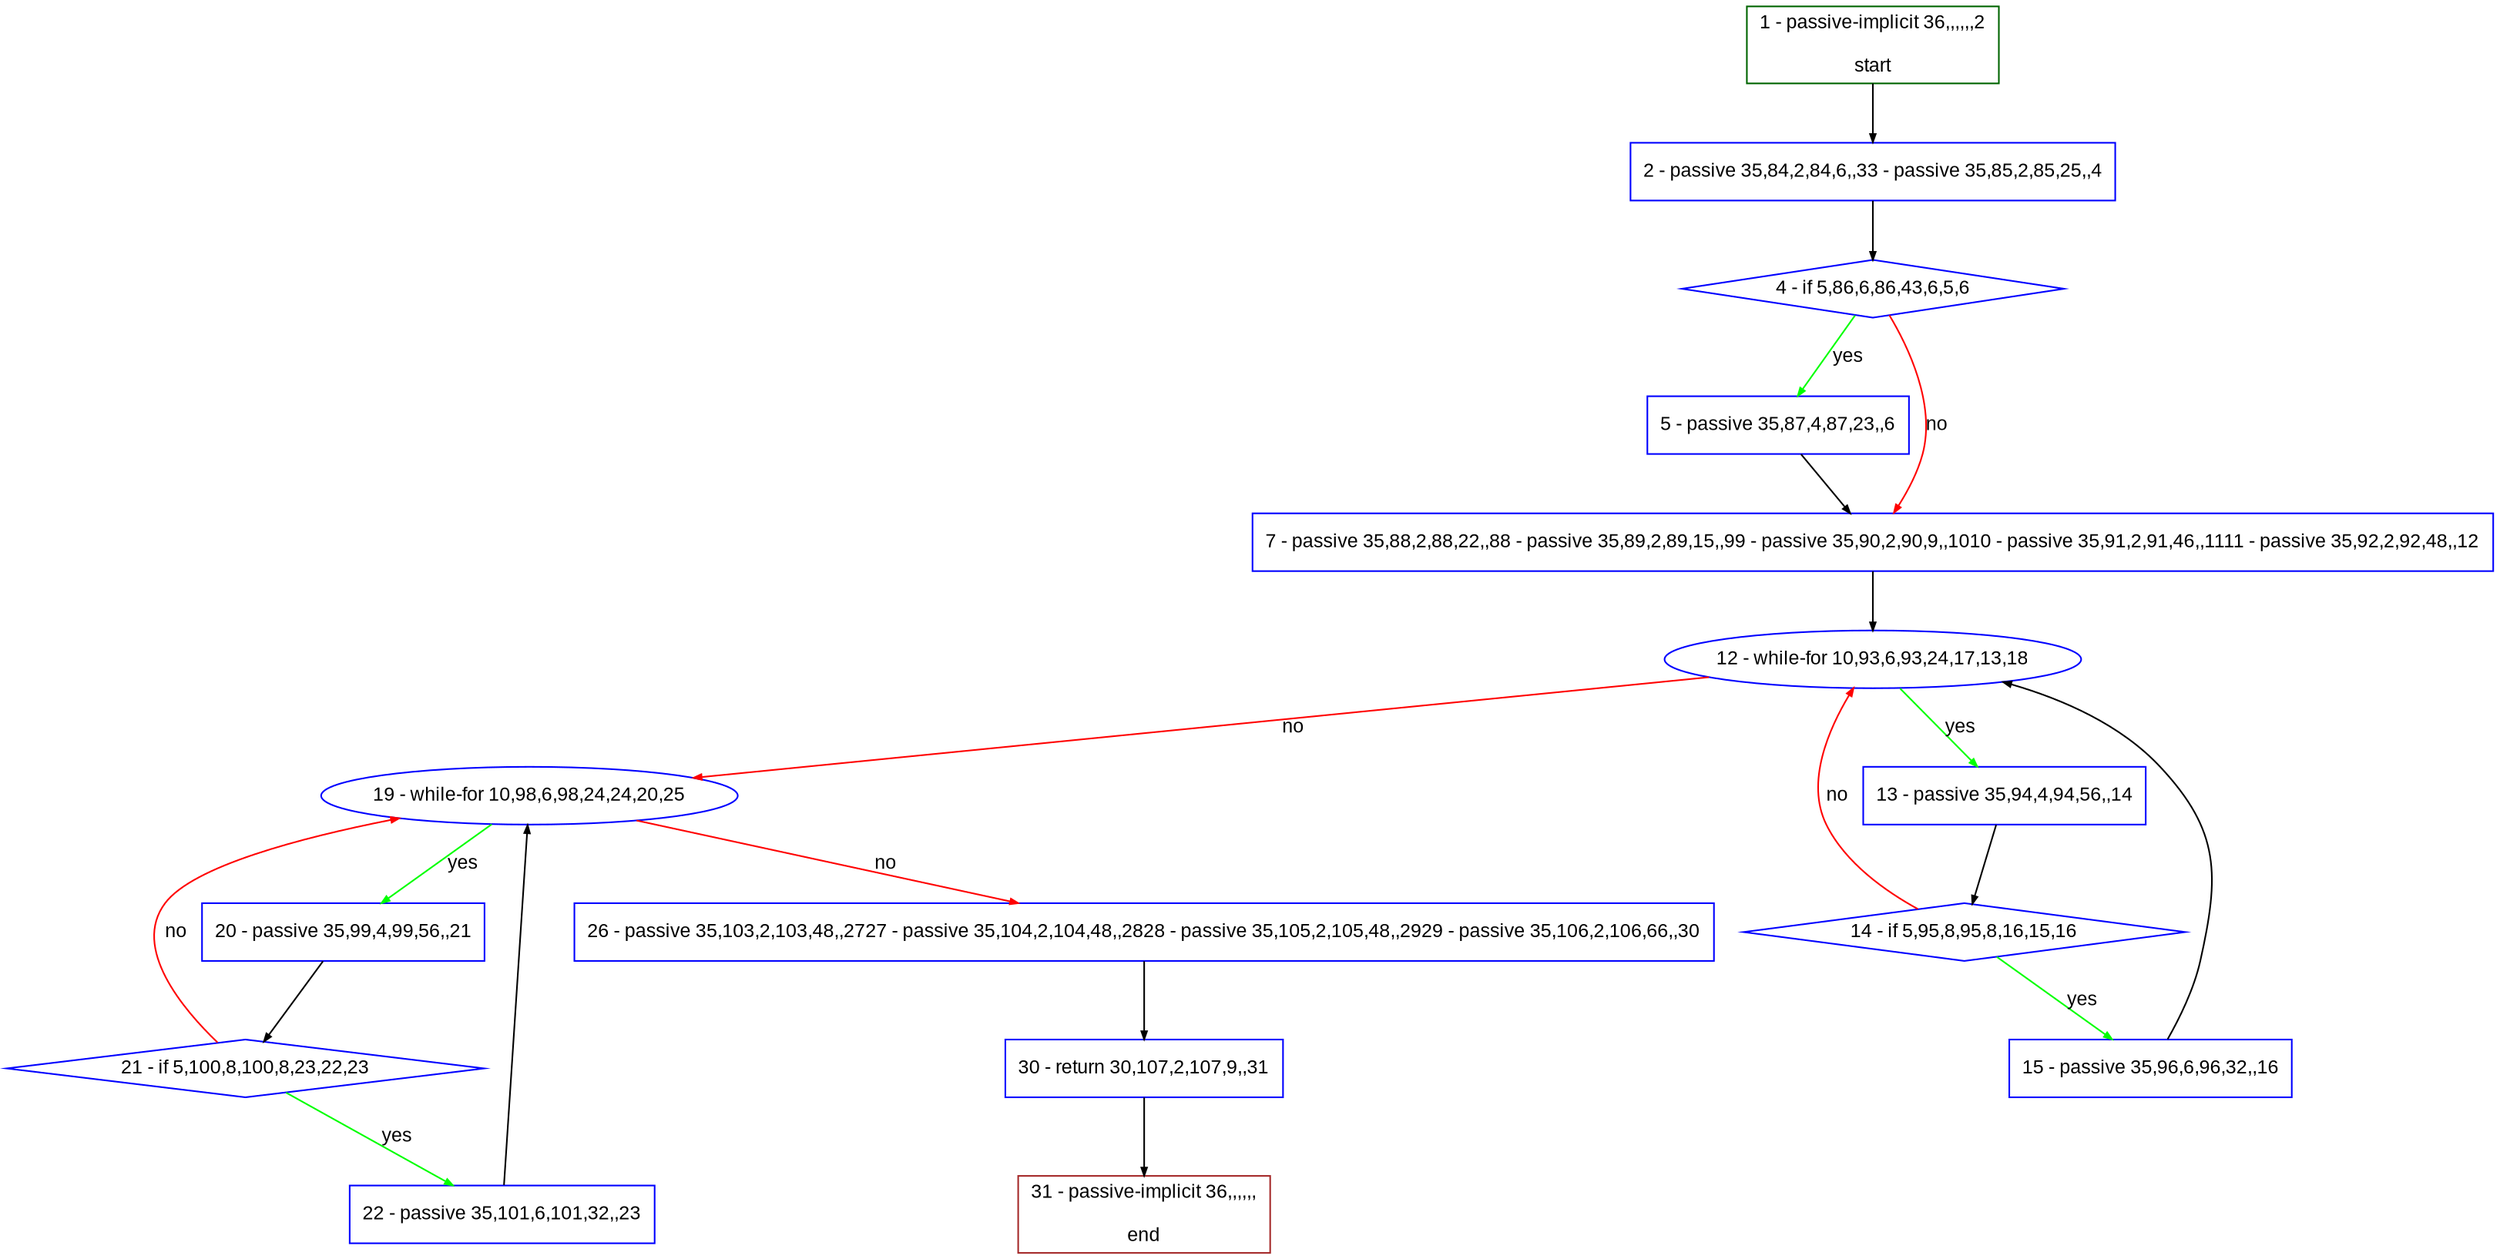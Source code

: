digraph "" {
  graph [pack="true", label="", fontsize="12", packmode="clust", fontname="Arial", fillcolor="#FFFFCC", bgcolor="white", style="rounded,filled", compound="true"];
  node [node_initialized="no", label="", color="grey", fontsize="12", fillcolor="white", fontname="Arial", style="filled", shape="rectangle", compound="true", fixedsize="false"];
  edge [fontcolor="black", arrowhead="normal", arrowtail="none", arrowsize="0.5", ltail="", label="", color="black", fontsize="12", lhead="", fontname="Arial", dir="forward", compound="true"];
  __N1 [label="2 - passive 35,84,2,84,6,,33 - passive 35,85,2,85,25,,4", color="#0000ff", fillcolor="#ffffff", style="filled", shape="box"];
  __N2 [label="1 - passive-implicit 36,,,,,,2\n\nstart", color="#006400", fillcolor="#ffffff", style="filled", shape="box"];
  __N3 [label="4 - if 5,86,6,86,43,6,5,6", color="#0000ff", fillcolor="#ffffff", style="filled", shape="diamond"];
  __N4 [label="5 - passive 35,87,4,87,23,,6", color="#0000ff", fillcolor="#ffffff", style="filled", shape="box"];
  __N5 [label="7 - passive 35,88,2,88,22,,88 - passive 35,89,2,89,15,,99 - passive 35,90,2,90,9,,1010 - passive 35,91,2,91,46,,1111 - passive 35,92,2,92,48,,12", color="#0000ff", fillcolor="#ffffff", style="filled", shape="box"];
  __N6 [label="12 - while-for 10,93,6,93,24,17,13,18", color="#0000ff", fillcolor="#ffffff", style="filled", shape="oval"];
  __N7 [label="13 - passive 35,94,4,94,56,,14", color="#0000ff", fillcolor="#ffffff", style="filled", shape="box"];
  __N8 [label="19 - while-for 10,98,6,98,24,24,20,25", color="#0000ff", fillcolor="#ffffff", style="filled", shape="oval"];
  __N9 [label="14 - if 5,95,8,95,8,16,15,16", color="#0000ff", fillcolor="#ffffff", style="filled", shape="diamond"];
  __N10 [label="15 - passive 35,96,6,96,32,,16", color="#0000ff", fillcolor="#ffffff", style="filled", shape="box"];
  __N11 [label="20 - passive 35,99,4,99,56,,21", color="#0000ff", fillcolor="#ffffff", style="filled", shape="box"];
  __N12 [label="26 - passive 35,103,2,103,48,,2727 - passive 35,104,2,104,48,,2828 - passive 35,105,2,105,48,,2929 - passive 35,106,2,106,66,,30", color="#0000ff", fillcolor="#ffffff", style="filled", shape="box"];
  __N13 [label="21 - if 5,100,8,100,8,23,22,23", color="#0000ff", fillcolor="#ffffff", style="filled", shape="diamond"];
  __N14 [label="22 - passive 35,101,6,101,32,,23", color="#0000ff", fillcolor="#ffffff", style="filled", shape="box"];
  __N15 [label="30 - return 30,107,2,107,9,,31", color="#0000ff", fillcolor="#ffffff", style="filled", shape="box"];
  __N16 [label="31 - passive-implicit 36,,,,,,\n\nend", color="#a52a2a", fillcolor="#ffffff", style="filled", shape="box"];
  __N2 -> __N1 [arrowhead="normal", arrowtail="none", color="#000000", label="", dir="forward"];
  __N1 -> __N3 [arrowhead="normal", arrowtail="none", color="#000000", label="", dir="forward"];
  __N3 -> __N4 [arrowhead="normal", arrowtail="none", color="#00ff00", label="yes", dir="forward"];
  __N3 -> __N5 [arrowhead="normal", arrowtail="none", color="#ff0000", label="no", dir="forward"];
  __N4 -> __N5 [arrowhead="normal", arrowtail="none", color="#000000", label="", dir="forward"];
  __N5 -> __N6 [arrowhead="normal", arrowtail="none", color="#000000", label="", dir="forward"];
  __N6 -> __N7 [arrowhead="normal", arrowtail="none", color="#00ff00", label="yes", dir="forward"];
  __N6 -> __N8 [arrowhead="normal", arrowtail="none", color="#ff0000", label="no", dir="forward"];
  __N7 -> __N9 [arrowhead="normal", arrowtail="none", color="#000000", label="", dir="forward"];
  __N9 -> __N6 [arrowhead="normal", arrowtail="none", color="#ff0000", label="no", dir="forward"];
  __N9 -> __N10 [arrowhead="normal", arrowtail="none", color="#00ff00", label="yes", dir="forward"];
  __N10 -> __N6 [arrowhead="normal", arrowtail="none", color="#000000", label="", dir="forward"];
  __N8 -> __N11 [arrowhead="normal", arrowtail="none", color="#00ff00", label="yes", dir="forward"];
  __N8 -> __N12 [arrowhead="normal", arrowtail="none", color="#ff0000", label="no", dir="forward"];
  __N11 -> __N13 [arrowhead="normal", arrowtail="none", color="#000000", label="", dir="forward"];
  __N13 -> __N8 [arrowhead="normal", arrowtail="none", color="#ff0000", label="no", dir="forward"];
  __N13 -> __N14 [arrowhead="normal", arrowtail="none", color="#00ff00", label="yes", dir="forward"];
  __N14 -> __N8 [arrowhead="normal", arrowtail="none", color="#000000", label="", dir="forward"];
  __N12 -> __N15 [arrowhead="normal", arrowtail="none", color="#000000", label="", dir="forward"];
  __N15 -> __N16 [arrowhead="normal", arrowtail="none", color="#000000", label="", dir="forward"];
}
